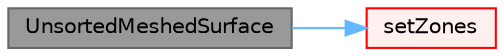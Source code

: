 digraph "UnsortedMeshedSurface"
{
 // LATEX_PDF_SIZE
  bgcolor="transparent";
  edge [fontname=Helvetica,fontsize=10,labelfontname=Helvetica,labelfontsize=10];
  node [fontname=Helvetica,fontsize=10,shape=box,height=0.2,width=0.4];
  rankdir="LR";
  Node1 [id="Node000001",label="UnsortedMeshedSurface",height=0.2,width=0.4,color="gray40", fillcolor="grey60", style="filled", fontcolor="black",tooltip=" "];
  Node1 -> Node2 [id="edge1_Node000001_Node000002",color="steelblue1",style="solid",tooltip=" "];
  Node2 [id="Node000002",label="setZones",height=0.2,width=0.4,color="red", fillcolor="#FFF0F0", style="filled",URL="$classFoam_1_1UnsortedMeshedSurface.html#a6a96e0978208388f9046efdb6e5e9877",tooltip=" "];
}
